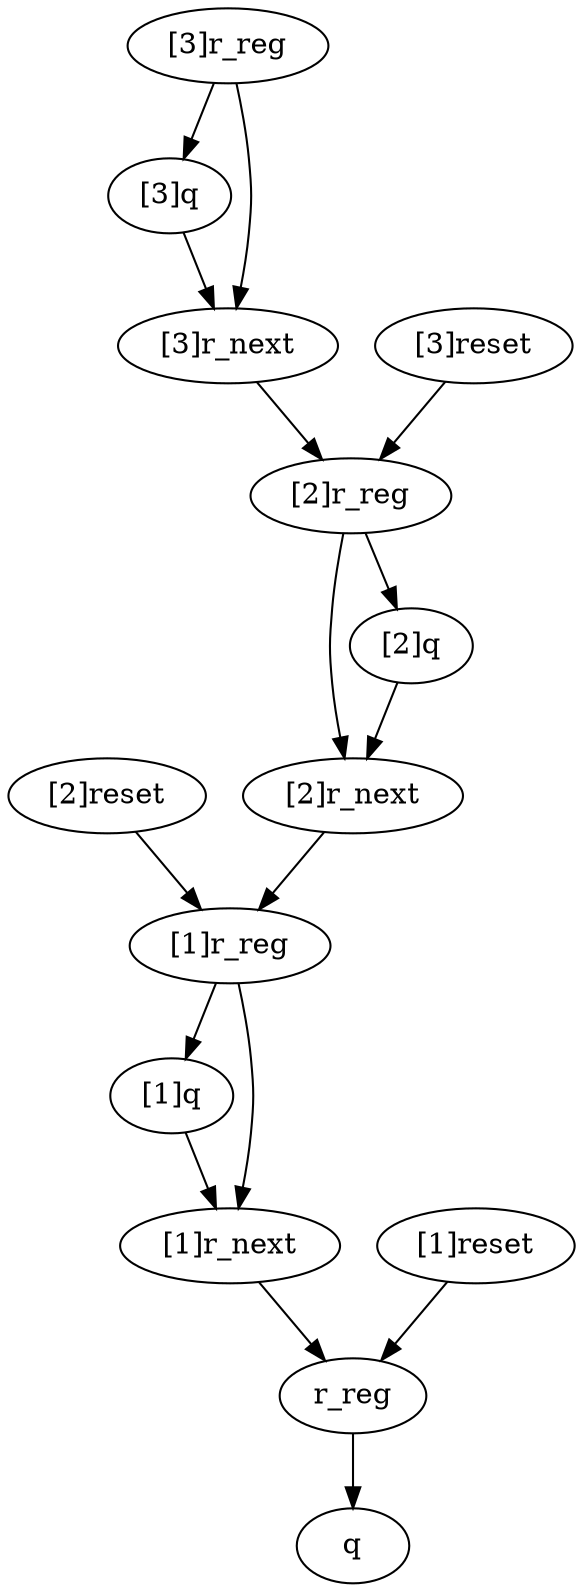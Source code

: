 strict digraph "" {
	"[2]reset"	[complexity=16,
		importance=2.99038314819,
		rank=0.186898946762];
	"[1]r_reg"	[complexity=15,
		importance=1.4326915741,
		rank=0.0955127716064];
	"[2]reset" -> "[1]r_reg";
	"[1]q"	[complexity=13,
		importance=1.08653831482,
		rank=0.0835798703707];
	"[1]r_next"	[complexity=4,
		importance=0.875,
		rank=0.21875];
	"[1]q" -> "[1]r_next";
	"[3]q"	[complexity=39,
		importance=2.83653831482,
		rank=0.072731751662];
	"[3]r_next"	[complexity=30,
		importance=2.625,
		rank=0.0875];
	"[3]q" -> "[3]r_next";
	"[1]r_reg" -> "[1]q";
	"[1]r_reg" -> "[1]r_next";
	"[2]r_reg"	[complexity=28,
		importance=2.3076915741,
		rank=0.0824175562177];
	"[2]r_next"	[complexity=17,
		importance=1.75,
		rank=0.102941176471];
	"[2]r_reg" -> "[2]r_next";
	"[2]q"	[complexity=26,
		importance=1.96153831482,
		rank=0.0754437813392];
	"[2]r_reg" -> "[2]q";
	"[3]r_next" -> "[2]r_reg";
	"[3]r_reg"	[complexity=41,
		importance=3.1826915741,
		rank=0.0776266237585];
	"[3]r_reg" -> "[3]q";
	"[3]r_reg" -> "[3]r_next";
	q	[complexity=0,
		importance=0.211538314819,
		rank=0.0];
	r_reg	[complexity=2,
		importance=0.557691574097,
		rank=0.278845787048];
	"[1]r_next" -> r_reg;
	"[2]r_next" -> "[1]r_reg";
	"[2]q" -> "[2]r_next";
	r_reg -> q;
	"[1]reset"	[complexity=3,
		importance=1.24038314819,
		rank=0.413461049398];
	"[1]reset" -> r_reg;
	"[3]reset"	[complexity=29,
		importance=4.74038314819,
		rank=0.163461487869];
	"[3]reset" -> "[2]r_reg";
}
